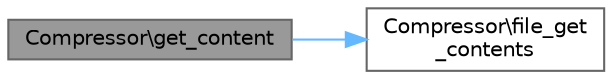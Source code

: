 digraph "Compressor\get_content"
{
 // LATEX_PDF_SIZE
  bgcolor="transparent";
  edge [fontname=Helvetica,fontsize=10,labelfontname=Helvetica,labelfontsize=10];
  node [fontname=Helvetica,fontsize=10,shape=box,height=0.2,width=0.4];
  rankdir="LR";
  Node1 [id="Node000001",label="Compressor\\get_content",height=0.2,width=0.4,color="gray40", fillcolor="grey60", style="filled", fontcolor="black",tooltip=" "];
  Node1 -> Node2 [id="edge1_Node000001_Node000002",color="steelblue1",style="solid",tooltip=" "];
  Node2 [id="Node000002",label="Compressor\\file_get\l_contents",height=0.2,width=0.4,color="grey40", fillcolor="white", style="filled",URL="$class_compressor.html#a633eafa4542c3c8d44f23e4cd8c1b6cf",tooltip=" "];
}
